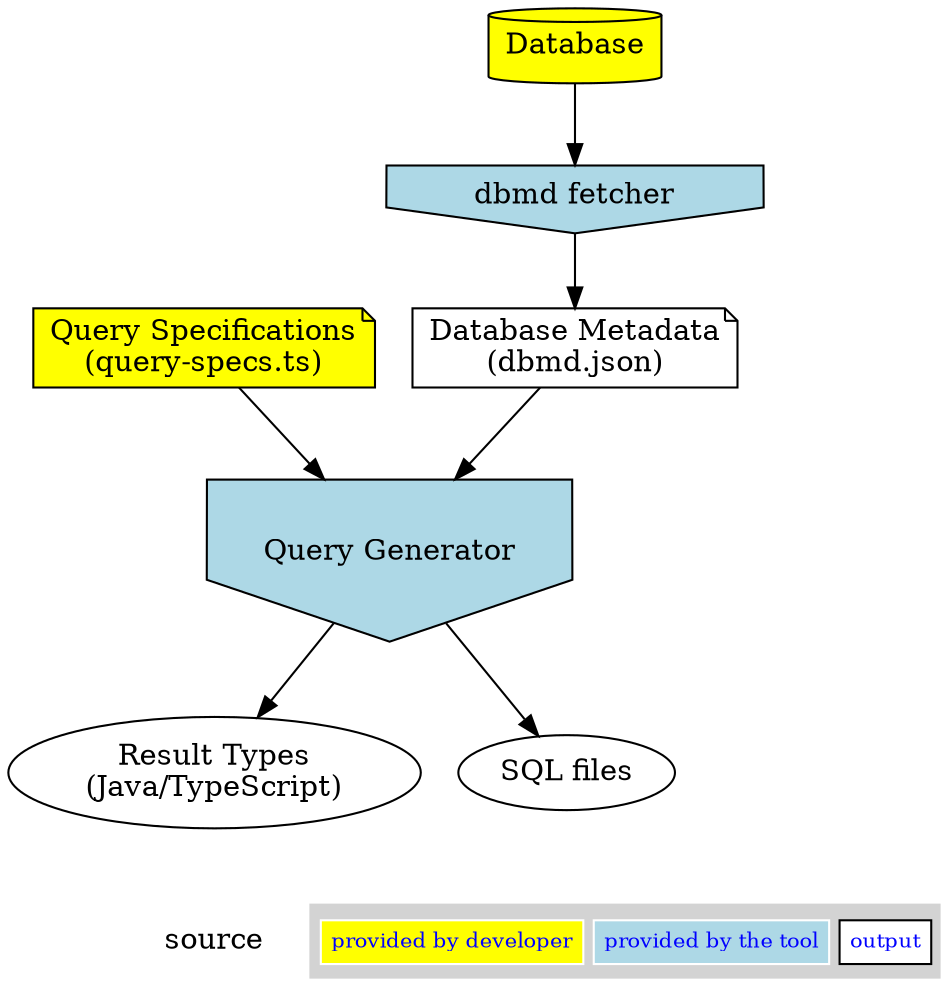 digraph  Diagram1 {
  {
    qs [label="Query Specifications\n(query-specs.ts)" shape=note style=filled fillcolor=yellow]
    dbmd [label="Database Metadata\n(dbmd.json)" shape=note]
    mdf [label="dbmd fetcher" shape=invhouse style=filled fillcolor=lightblue]
    db [label="Database" shape=cylinder style=filled fillcolor=yellow]
    rd [label="Result Types\n(Java/TypeScript)" ]
    sjq [label="Query Generator" shape=invhouse height=1.2 style=filled fillcolor=lightblue]
    sql [label="SQL files"]
  }
  db -> mdf -> dbmd
  qs -> sjq
  dbmd -> sjq
  sjq -> sql
  sjq -> rd

  { rank = sink;
    space [shape="rectangle" fixedsize=true  label="source" color="none"]
    node [margin=0 fontcolor=blue fontsize=10  style=filled]
    Legend [shape=none, label=<
    <TABLE BORDER="0" CELLBORDER="1" CELLSPACING="5" CELLPADDING="4">
     <TR>
      <TD color="white" bgcolor="yellow">provided by developer</TD>
      <TD color="white"  bgcolor="lightblue">provided by the tool</TD>
      <TD bgcolor="white">output</TD>
     </TR>
    </TABLE>
   >];
  }
}
